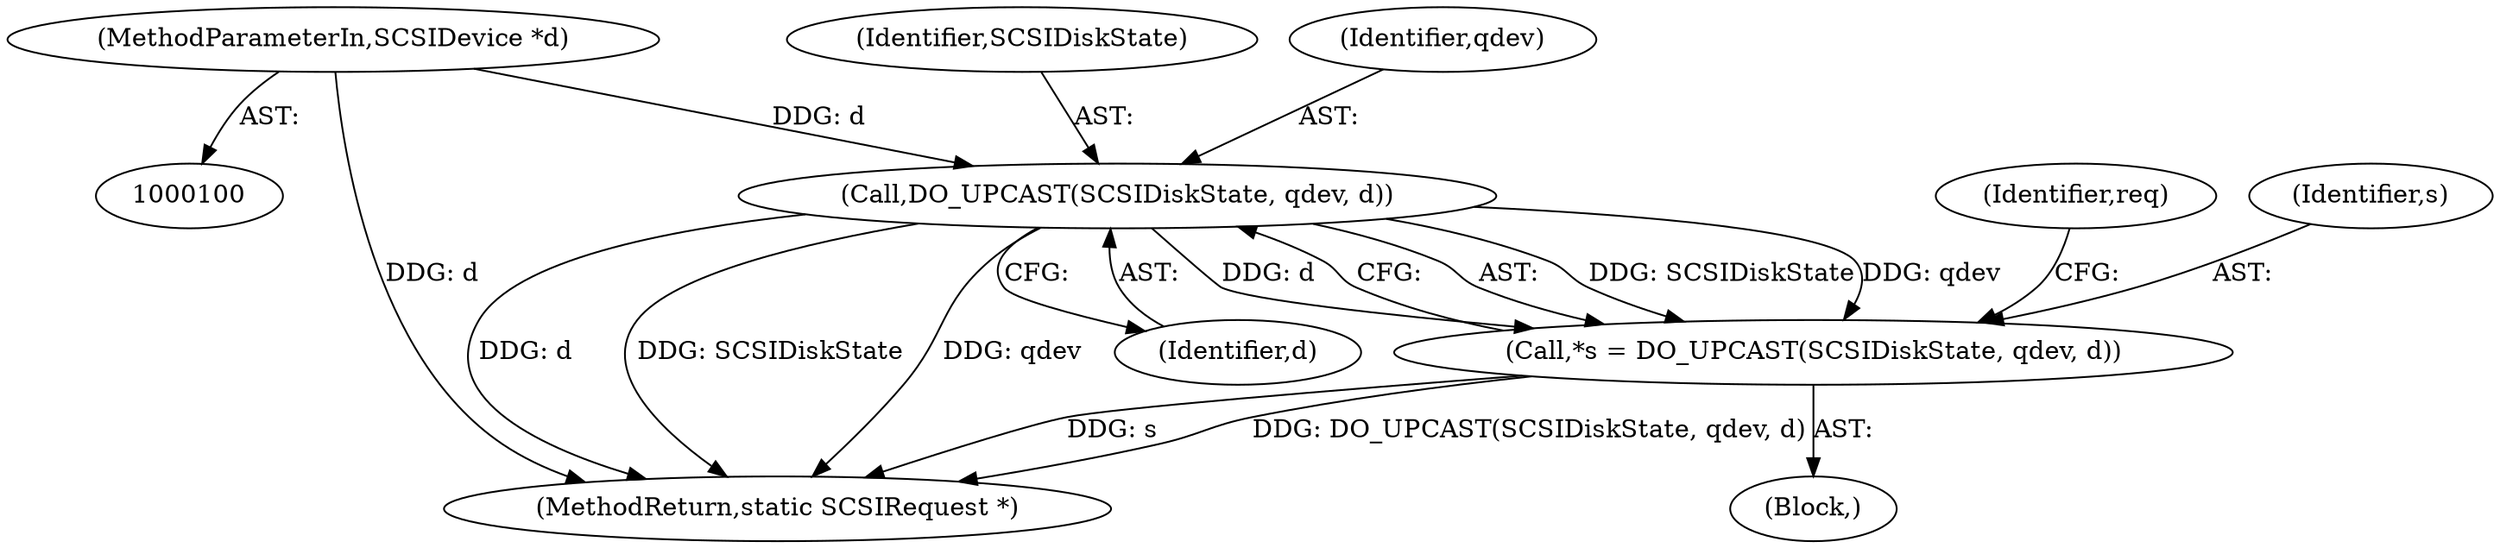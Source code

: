 digraph "0_qemu_7285477ab11831b1cf56e45878a89170dd06d9b9_3@pointer" {
"1000101" [label="(MethodParameterIn,SCSIDevice *d)"];
"1000109" [label="(Call,DO_UPCAST(SCSIDiskState, qdev, d))"];
"1000107" [label="(Call,*s = DO_UPCAST(SCSIDiskState, qdev, d))"];
"1000110" [label="(Identifier,SCSIDiskState)"];
"1000111" [label="(Identifier,qdev)"];
"1000128" [label="(MethodReturn,static SCSIRequest *)"];
"1000115" [label="(Identifier,req)"];
"1000108" [label="(Identifier,s)"];
"1000105" [label="(Block,)"];
"1000101" [label="(MethodParameterIn,SCSIDevice *d)"];
"1000112" [label="(Identifier,d)"];
"1000109" [label="(Call,DO_UPCAST(SCSIDiskState, qdev, d))"];
"1000107" [label="(Call,*s = DO_UPCAST(SCSIDiskState, qdev, d))"];
"1000101" -> "1000100"  [label="AST: "];
"1000101" -> "1000128"  [label="DDG: d"];
"1000101" -> "1000109"  [label="DDG: d"];
"1000109" -> "1000107"  [label="AST: "];
"1000109" -> "1000112"  [label="CFG: "];
"1000110" -> "1000109"  [label="AST: "];
"1000111" -> "1000109"  [label="AST: "];
"1000112" -> "1000109"  [label="AST: "];
"1000107" -> "1000109"  [label="CFG: "];
"1000109" -> "1000128"  [label="DDG: d"];
"1000109" -> "1000128"  [label="DDG: SCSIDiskState"];
"1000109" -> "1000128"  [label="DDG: qdev"];
"1000109" -> "1000107"  [label="DDG: SCSIDiskState"];
"1000109" -> "1000107"  [label="DDG: qdev"];
"1000109" -> "1000107"  [label="DDG: d"];
"1000107" -> "1000105"  [label="AST: "];
"1000108" -> "1000107"  [label="AST: "];
"1000115" -> "1000107"  [label="CFG: "];
"1000107" -> "1000128"  [label="DDG: s"];
"1000107" -> "1000128"  [label="DDG: DO_UPCAST(SCSIDiskState, qdev, d)"];
}

